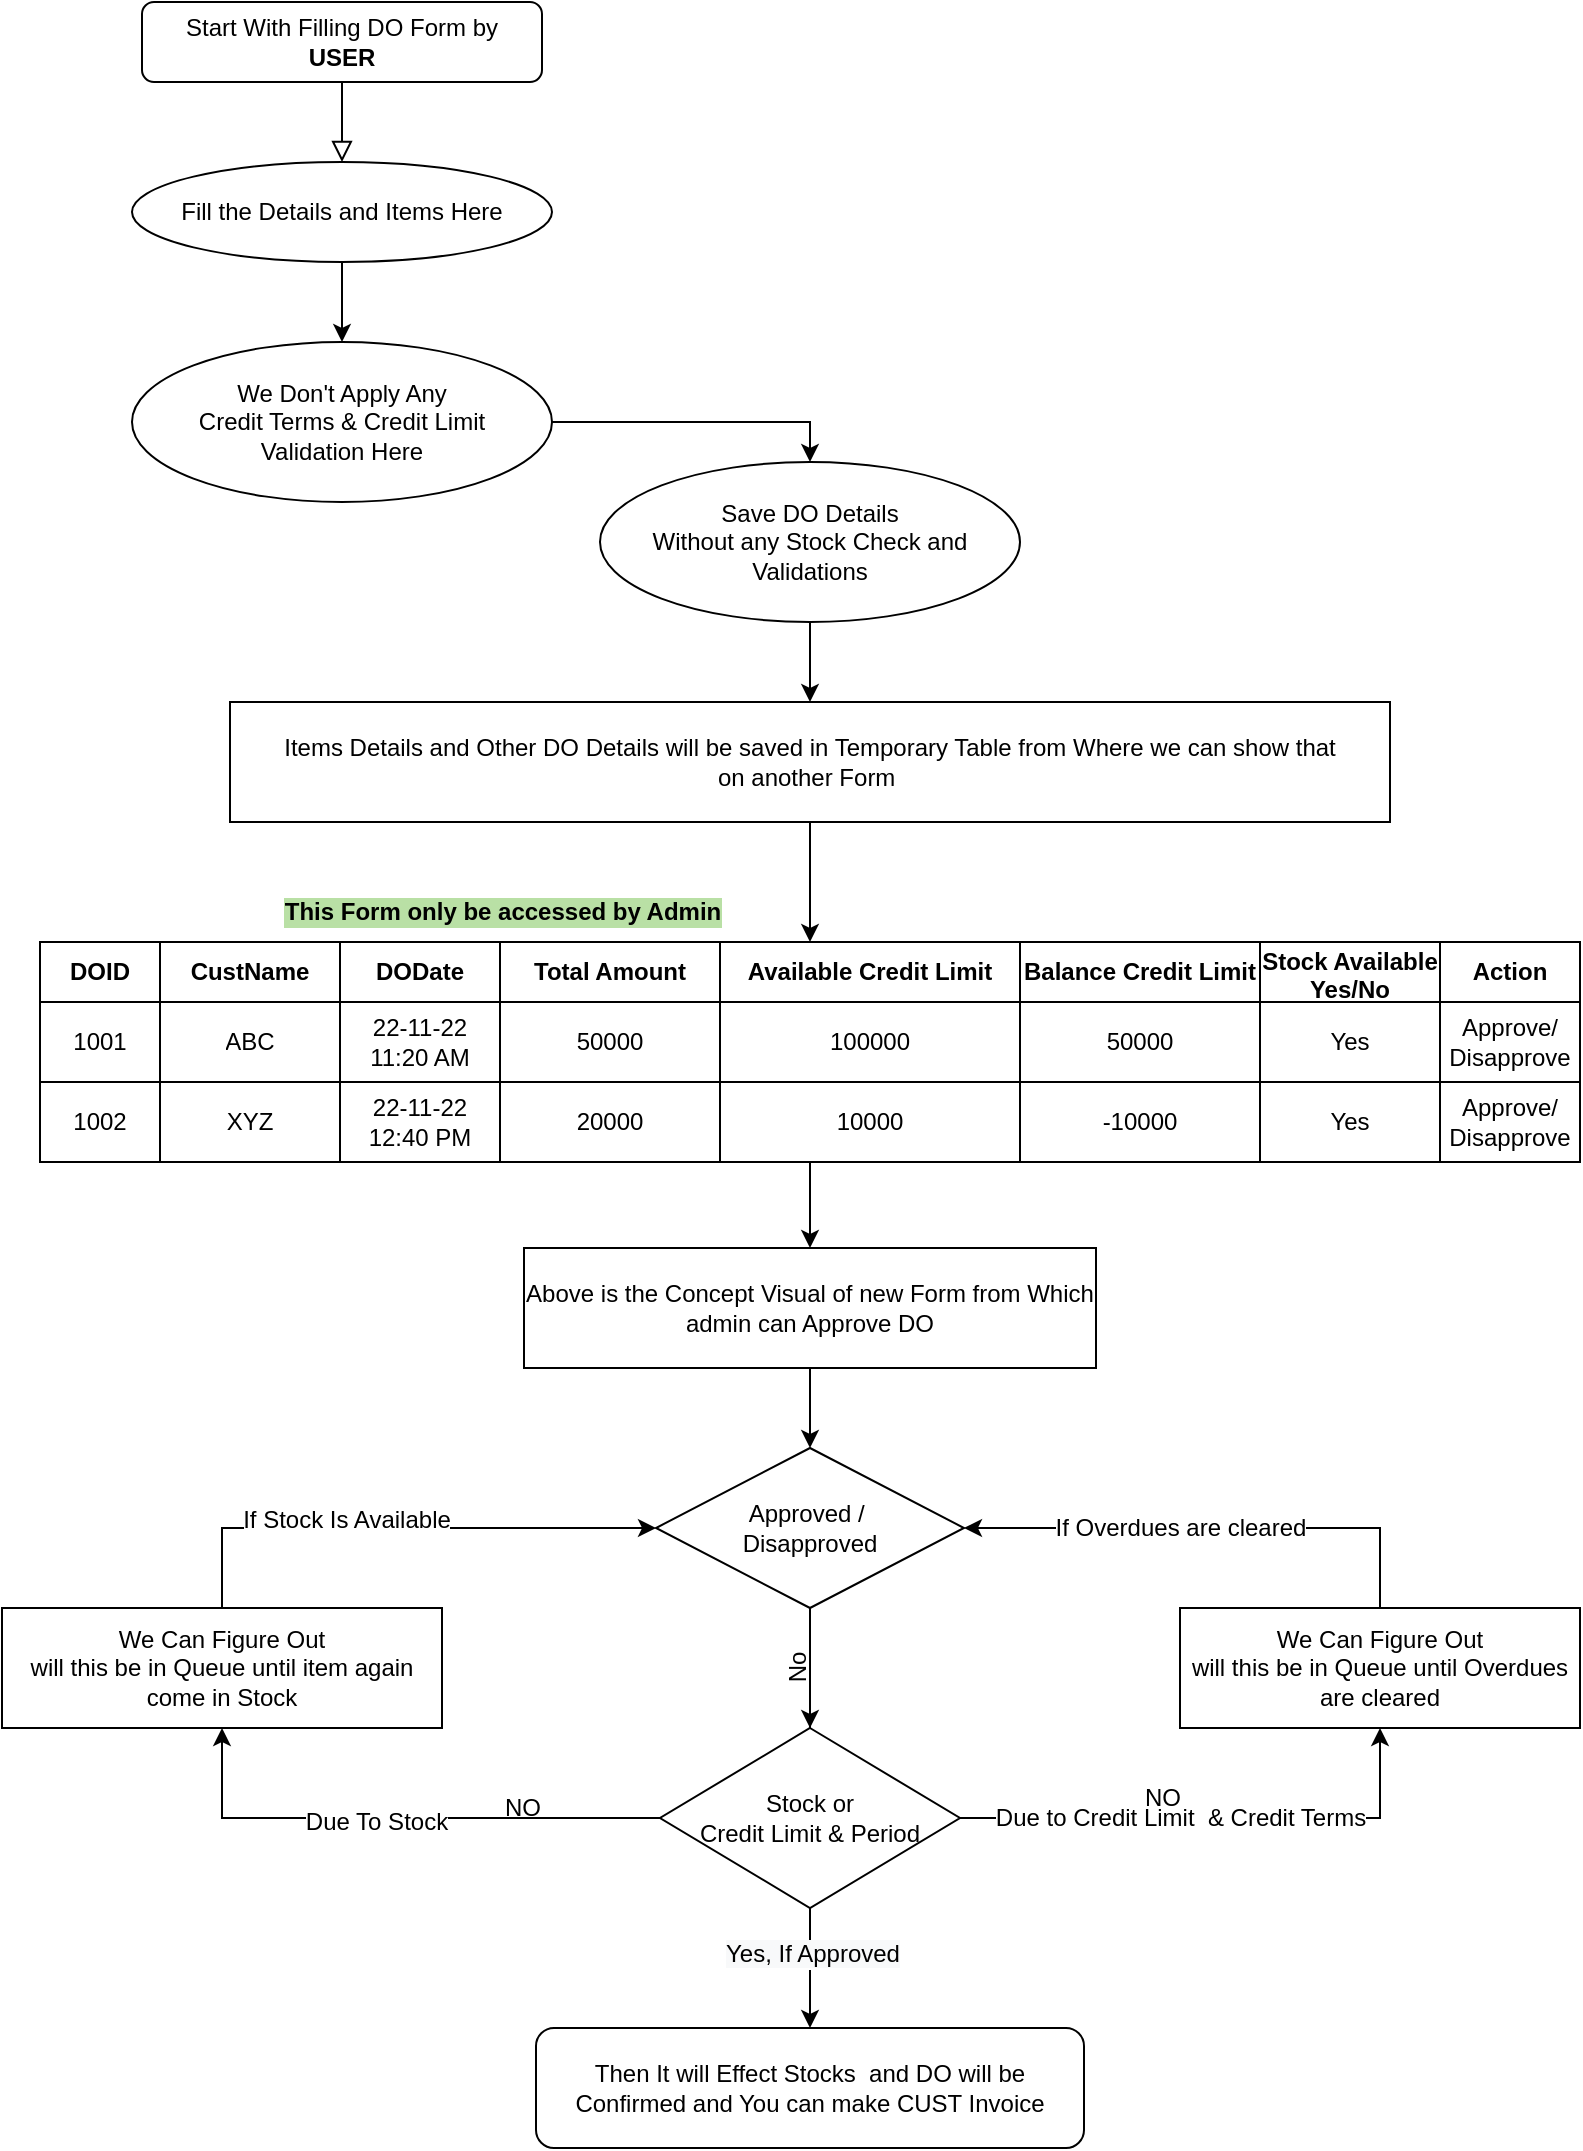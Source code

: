 <mxfile version="20.6.0" type="github">
  <diagram id="C5RBs43oDa-KdzZeNtuy" name="Page-1">
    <mxGraphModel dx="868" dy="460" grid="1" gridSize="10" guides="1" tooltips="1" connect="1" arrows="1" fold="1" page="1" pageScale="1" pageWidth="827" pageHeight="1169" math="0" shadow="0">
      <root>
        <mxCell id="WIyWlLk6GJQsqaUBKTNV-0" />
        <mxCell id="WIyWlLk6GJQsqaUBKTNV-1" parent="WIyWlLk6GJQsqaUBKTNV-0" />
        <mxCell id="WIyWlLk6GJQsqaUBKTNV-2" value="" style="rounded=0;html=1;jettySize=auto;orthogonalLoop=1;fontSize=11;endArrow=block;endFill=0;endSize=8;strokeWidth=1;shadow=0;labelBackgroundColor=none;edgeStyle=orthogonalEdgeStyle;entryX=0.5;entryY=0;entryDx=0;entryDy=0;" parent="WIyWlLk6GJQsqaUBKTNV-1" source="WIyWlLk6GJQsqaUBKTNV-3" target="dPiHLaE4yrhhuv18jYnp-0" edge="1">
          <mxGeometry relative="1" as="geometry">
            <mxPoint x="180" y="170" as="targetPoint" />
          </mxGeometry>
        </mxCell>
        <mxCell id="WIyWlLk6GJQsqaUBKTNV-3" value="Start With Filling DO Form by&lt;br&gt;&lt;b&gt;USER&lt;/b&gt;" style="rounded=1;whiteSpace=wrap;html=1;fontSize=12;glass=0;strokeWidth=1;shadow=0;" parent="WIyWlLk6GJQsqaUBKTNV-1" vertex="1">
          <mxGeometry x="80" y="80" width="200" height="40" as="geometry" />
        </mxCell>
        <mxCell id="dPiHLaE4yrhhuv18jYnp-2" value="" style="edgeStyle=orthogonalEdgeStyle;rounded=0;orthogonalLoop=1;jettySize=auto;html=1;" edge="1" parent="WIyWlLk6GJQsqaUBKTNV-1" source="dPiHLaE4yrhhuv18jYnp-0" target="dPiHLaE4yrhhuv18jYnp-1">
          <mxGeometry relative="1" as="geometry" />
        </mxCell>
        <mxCell id="dPiHLaE4yrhhuv18jYnp-0" value="Fill the Details and Items Here" style="ellipse;whiteSpace=wrap;html=1;" vertex="1" parent="WIyWlLk6GJQsqaUBKTNV-1">
          <mxGeometry x="75" y="160" width="210" height="50" as="geometry" />
        </mxCell>
        <mxCell id="dPiHLaE4yrhhuv18jYnp-5" value="" style="edgeStyle=orthogonalEdgeStyle;rounded=0;orthogonalLoop=1;jettySize=auto;html=1;" edge="1" parent="WIyWlLk6GJQsqaUBKTNV-1" source="dPiHLaE4yrhhuv18jYnp-1" target="dPiHLaE4yrhhuv18jYnp-4">
          <mxGeometry relative="1" as="geometry">
            <Array as="points">
              <mxPoint x="414" y="290" />
            </Array>
          </mxGeometry>
        </mxCell>
        <mxCell id="dPiHLaE4yrhhuv18jYnp-1" value="We Don&#39;t Apply Any&lt;br&gt;Credit Terms &amp;amp; Credit Limit&lt;br&gt;Validation Here" style="ellipse;whiteSpace=wrap;html=1;" vertex="1" parent="WIyWlLk6GJQsqaUBKTNV-1">
          <mxGeometry x="75" y="250" width="210" height="80" as="geometry" />
        </mxCell>
        <mxCell id="dPiHLaE4yrhhuv18jYnp-9" value="" style="edgeStyle=orthogonalEdgeStyle;rounded=0;orthogonalLoop=1;jettySize=auto;html=1;" edge="1" parent="WIyWlLk6GJQsqaUBKTNV-1" source="dPiHLaE4yrhhuv18jYnp-4" target="dPiHLaE4yrhhuv18jYnp-8">
          <mxGeometry relative="1" as="geometry" />
        </mxCell>
        <mxCell id="dPiHLaE4yrhhuv18jYnp-4" value="Save DO Details&lt;br&gt;Without any Stock Check and Validations" style="ellipse;whiteSpace=wrap;html=1;" vertex="1" parent="WIyWlLk6GJQsqaUBKTNV-1">
          <mxGeometry x="309" y="310" width="210" height="80" as="geometry" />
        </mxCell>
        <mxCell id="dPiHLaE4yrhhuv18jYnp-38" style="edgeStyle=orthogonalEdgeStyle;rounded=0;orthogonalLoop=1;jettySize=auto;html=1;exitX=0.5;exitY=1;exitDx=0;exitDy=0;entryX=0.5;entryY=0;entryDx=0;entryDy=0;" edge="1" parent="WIyWlLk6GJQsqaUBKTNV-1" source="dPiHLaE4yrhhuv18jYnp-8" target="dPiHLaE4yrhhuv18jYnp-10">
          <mxGeometry relative="1" as="geometry" />
        </mxCell>
        <mxCell id="dPiHLaE4yrhhuv18jYnp-8" value="Items Details and Other DO Details will be saved in Temporary Table from Where we can show that&lt;br&gt;on another Form&amp;nbsp;" style="whiteSpace=wrap;html=1;" vertex="1" parent="WIyWlLk6GJQsqaUBKTNV-1">
          <mxGeometry x="124" y="430" width="580" height="60" as="geometry" />
        </mxCell>
        <mxCell id="dPiHLaE4yrhhuv18jYnp-40" value="" style="edgeStyle=orthogonalEdgeStyle;rounded=0;orthogonalLoop=1;jettySize=auto;html=1;fontSize=12;fontColor=#000000;" edge="1" parent="WIyWlLk6GJQsqaUBKTNV-1" source="dPiHLaE4yrhhuv18jYnp-10" target="dPiHLaE4yrhhuv18jYnp-39">
          <mxGeometry relative="1" as="geometry" />
        </mxCell>
        <mxCell id="dPiHLaE4yrhhuv18jYnp-10" value="" style="shape=table;startSize=0;container=1;collapsible=0;childLayout=tableLayout;" vertex="1" parent="WIyWlLk6GJQsqaUBKTNV-1">
          <mxGeometry x="29" y="550" width="770" height="110" as="geometry" />
        </mxCell>
        <mxCell id="dPiHLaE4yrhhuv18jYnp-11" value="" style="shape=tableRow;horizontal=0;startSize=0;swimlaneHead=0;swimlaneBody=0;top=0;left=0;bottom=0;right=0;collapsible=0;dropTarget=0;fillColor=none;points=[[0,0.5],[1,0.5]];portConstraint=eastwest;" vertex="1" parent="dPiHLaE4yrhhuv18jYnp-10">
          <mxGeometry width="770" height="30" as="geometry" />
        </mxCell>
        <mxCell id="dPiHLaE4yrhhuv18jYnp-12" value="DOID" style="shape=partialRectangle;html=1;whiteSpace=wrap;connectable=0;overflow=hidden;fillColor=none;top=0;left=0;bottom=0;right=0;pointerEvents=1;fontStyle=1;fontSize=12;horizontal=1;labelBackgroundColor=none;fontColor=#000000;" vertex="1" parent="dPiHLaE4yrhhuv18jYnp-11">
          <mxGeometry width="60" height="30" as="geometry">
            <mxRectangle width="60" height="30" as="alternateBounds" />
          </mxGeometry>
        </mxCell>
        <mxCell id="dPiHLaE4yrhhuv18jYnp-13" value="CustName" style="shape=partialRectangle;html=1;whiteSpace=wrap;connectable=0;overflow=hidden;fillColor=none;top=0;left=0;bottom=0;right=0;pointerEvents=1;fontStyle=1;fontSize=12;horizontal=1;labelBackgroundColor=none;fontColor=#000000;" vertex="1" parent="dPiHLaE4yrhhuv18jYnp-11">
          <mxGeometry x="60" width="90" height="30" as="geometry">
            <mxRectangle width="90" height="30" as="alternateBounds" />
          </mxGeometry>
        </mxCell>
        <mxCell id="dPiHLaE4yrhhuv18jYnp-14" value="DODate" style="shape=partialRectangle;html=1;whiteSpace=wrap;connectable=0;overflow=hidden;fillColor=none;top=0;left=0;bottom=0;right=0;pointerEvents=1;fontStyle=1;fontSize=12;horizontal=1;labelBackgroundColor=none;fontColor=#000000;" vertex="1" parent="dPiHLaE4yrhhuv18jYnp-11">
          <mxGeometry x="150" width="80" height="30" as="geometry">
            <mxRectangle width="80" height="30" as="alternateBounds" />
          </mxGeometry>
        </mxCell>
        <mxCell id="dPiHLaE4yrhhuv18jYnp-15" value="Total Amount" style="shape=partialRectangle;html=1;whiteSpace=wrap;connectable=0;overflow=hidden;fillColor=none;top=0;left=0;bottom=0;right=0;pointerEvents=1;fontStyle=1;fontSize=12;horizontal=1;labelBackgroundColor=none;fontColor=#000000;" vertex="1" parent="dPiHLaE4yrhhuv18jYnp-11">
          <mxGeometry x="230" width="110" height="30" as="geometry">
            <mxRectangle width="110" height="30" as="alternateBounds" />
          </mxGeometry>
        </mxCell>
        <mxCell id="dPiHLaE4yrhhuv18jYnp-16" value="Available Credit Limit" style="shape=partialRectangle;html=1;whiteSpace=wrap;connectable=0;overflow=hidden;fillColor=none;top=0;left=0;bottom=0;right=0;pointerEvents=1;fontStyle=1;fontSize=12;horizontal=1;labelBackgroundColor=none;fontColor=#000000;" vertex="1" parent="dPiHLaE4yrhhuv18jYnp-11">
          <mxGeometry x="340" width="150" height="30" as="geometry">
            <mxRectangle width="150" height="30" as="alternateBounds" />
          </mxGeometry>
        </mxCell>
        <mxCell id="dPiHLaE4yrhhuv18jYnp-17" value="Balance Credit Limit" style="shape=partialRectangle;html=1;whiteSpace=wrap;connectable=0;overflow=hidden;fillColor=none;top=0;left=0;bottom=0;right=0;pointerEvents=1;fontStyle=1;fontSize=12;horizontal=1;labelBackgroundColor=none;fontColor=#000000;" vertex="1" parent="dPiHLaE4yrhhuv18jYnp-11">
          <mxGeometry x="490" width="120" height="30" as="geometry">
            <mxRectangle width="120" height="30" as="alternateBounds" />
          </mxGeometry>
        </mxCell>
        <mxCell id="dPiHLaE4yrhhuv18jYnp-18" value="Stock Available&lt;br&gt;Yes/No" style="shape=partialRectangle;html=1;whiteSpace=wrap;connectable=0;overflow=hidden;fillColor=none;top=0;left=0;bottom=0;right=0;pointerEvents=1;fontStyle=1;fontSize=12;horizontal=1;labelBackgroundColor=none;fontColor=#000000;" vertex="1" parent="dPiHLaE4yrhhuv18jYnp-11">
          <mxGeometry x="610" width="90" height="30" as="geometry">
            <mxRectangle width="90" height="30" as="alternateBounds" />
          </mxGeometry>
        </mxCell>
        <mxCell id="dPiHLaE4yrhhuv18jYnp-19" value="Action" style="shape=partialRectangle;html=1;whiteSpace=wrap;connectable=0;overflow=hidden;fillColor=none;top=0;left=0;bottom=0;right=0;pointerEvents=1;fontStyle=1;fontSize=12;horizontal=1;labelBackgroundColor=none;fontColor=#000000;" vertex="1" parent="dPiHLaE4yrhhuv18jYnp-11">
          <mxGeometry x="700" width="70" height="30" as="geometry">
            <mxRectangle width="70" height="30" as="alternateBounds" />
          </mxGeometry>
        </mxCell>
        <mxCell id="dPiHLaE4yrhhuv18jYnp-20" value="" style="shape=tableRow;horizontal=0;startSize=0;swimlaneHead=0;swimlaneBody=0;top=0;left=0;bottom=0;right=0;collapsible=0;dropTarget=0;fillColor=none;points=[[0,0.5],[1,0.5]];portConstraint=eastwest;" vertex="1" parent="dPiHLaE4yrhhuv18jYnp-10">
          <mxGeometry y="30" width="770" height="40" as="geometry" />
        </mxCell>
        <mxCell id="dPiHLaE4yrhhuv18jYnp-21" value="1001" style="shape=partialRectangle;html=1;whiteSpace=wrap;connectable=0;overflow=hidden;fillColor=none;top=0;left=0;bottom=0;right=0;pointerEvents=1;" vertex="1" parent="dPiHLaE4yrhhuv18jYnp-20">
          <mxGeometry width="60" height="40" as="geometry">
            <mxRectangle width="60" height="40" as="alternateBounds" />
          </mxGeometry>
        </mxCell>
        <mxCell id="dPiHLaE4yrhhuv18jYnp-22" value="ABC" style="shape=partialRectangle;html=1;whiteSpace=wrap;connectable=0;overflow=hidden;fillColor=none;top=0;left=0;bottom=0;right=0;pointerEvents=1;" vertex="1" parent="dPiHLaE4yrhhuv18jYnp-20">
          <mxGeometry x="60" width="90" height="40" as="geometry">
            <mxRectangle width="90" height="40" as="alternateBounds" />
          </mxGeometry>
        </mxCell>
        <mxCell id="dPiHLaE4yrhhuv18jYnp-23" value="22-11-22 11:20 AM" style="shape=partialRectangle;html=1;whiteSpace=wrap;connectable=0;overflow=hidden;fillColor=none;top=0;left=0;bottom=0;right=0;pointerEvents=1;" vertex="1" parent="dPiHLaE4yrhhuv18jYnp-20">
          <mxGeometry x="150" width="80" height="40" as="geometry">
            <mxRectangle width="80" height="40" as="alternateBounds" />
          </mxGeometry>
        </mxCell>
        <mxCell id="dPiHLaE4yrhhuv18jYnp-24" value="50000" style="shape=partialRectangle;html=1;whiteSpace=wrap;connectable=0;overflow=hidden;fillColor=none;top=0;left=0;bottom=0;right=0;pointerEvents=1;" vertex="1" parent="dPiHLaE4yrhhuv18jYnp-20">
          <mxGeometry x="230" width="110" height="40" as="geometry">
            <mxRectangle width="110" height="40" as="alternateBounds" />
          </mxGeometry>
        </mxCell>
        <mxCell id="dPiHLaE4yrhhuv18jYnp-25" value="100000" style="shape=partialRectangle;html=1;whiteSpace=wrap;connectable=0;overflow=hidden;fillColor=none;top=0;left=0;bottom=0;right=0;pointerEvents=1;" vertex="1" parent="dPiHLaE4yrhhuv18jYnp-20">
          <mxGeometry x="340" width="150" height="40" as="geometry">
            <mxRectangle width="150" height="40" as="alternateBounds" />
          </mxGeometry>
        </mxCell>
        <mxCell id="dPiHLaE4yrhhuv18jYnp-26" value="50000" style="shape=partialRectangle;html=1;whiteSpace=wrap;connectable=0;overflow=hidden;fillColor=none;top=0;left=0;bottom=0;right=0;pointerEvents=1;" vertex="1" parent="dPiHLaE4yrhhuv18jYnp-20">
          <mxGeometry x="490" width="120" height="40" as="geometry">
            <mxRectangle width="120" height="40" as="alternateBounds" />
          </mxGeometry>
        </mxCell>
        <mxCell id="dPiHLaE4yrhhuv18jYnp-27" value="Yes" style="shape=partialRectangle;html=1;whiteSpace=wrap;connectable=0;overflow=hidden;fillColor=none;top=0;left=0;bottom=0;right=0;pointerEvents=1;" vertex="1" parent="dPiHLaE4yrhhuv18jYnp-20">
          <mxGeometry x="610" width="90" height="40" as="geometry">
            <mxRectangle width="90" height="40" as="alternateBounds" />
          </mxGeometry>
        </mxCell>
        <mxCell id="dPiHLaE4yrhhuv18jYnp-28" value="Approve/&lt;br&gt;Disapprove" style="shape=partialRectangle;html=1;whiteSpace=wrap;connectable=0;overflow=hidden;fillColor=none;top=0;left=0;bottom=0;right=0;pointerEvents=1;" vertex="1" parent="dPiHLaE4yrhhuv18jYnp-20">
          <mxGeometry x="700" width="70" height="40" as="geometry">
            <mxRectangle width="70" height="40" as="alternateBounds" />
          </mxGeometry>
        </mxCell>
        <mxCell id="dPiHLaE4yrhhuv18jYnp-29" value="" style="shape=tableRow;horizontal=0;startSize=0;swimlaneHead=0;swimlaneBody=0;top=0;left=0;bottom=0;right=0;collapsible=0;dropTarget=0;fillColor=none;points=[[0,0.5],[1,0.5]];portConstraint=eastwest;" vertex="1" parent="dPiHLaE4yrhhuv18jYnp-10">
          <mxGeometry y="70" width="770" height="40" as="geometry" />
        </mxCell>
        <mxCell id="dPiHLaE4yrhhuv18jYnp-30" value="1002" style="shape=partialRectangle;html=1;whiteSpace=wrap;connectable=0;overflow=hidden;fillColor=none;top=0;left=0;bottom=0;right=0;pointerEvents=1;" vertex="1" parent="dPiHLaE4yrhhuv18jYnp-29">
          <mxGeometry width="60" height="40" as="geometry">
            <mxRectangle width="60" height="40" as="alternateBounds" />
          </mxGeometry>
        </mxCell>
        <mxCell id="dPiHLaE4yrhhuv18jYnp-31" value="XYZ" style="shape=partialRectangle;html=1;whiteSpace=wrap;connectable=0;overflow=hidden;fillColor=none;top=0;left=0;bottom=0;right=0;pointerEvents=1;" vertex="1" parent="dPiHLaE4yrhhuv18jYnp-29">
          <mxGeometry x="60" width="90" height="40" as="geometry">
            <mxRectangle width="90" height="40" as="alternateBounds" />
          </mxGeometry>
        </mxCell>
        <mxCell id="dPiHLaE4yrhhuv18jYnp-32" value="22-11-22&lt;br&gt;12:40 PM" style="shape=partialRectangle;html=1;whiteSpace=wrap;connectable=0;overflow=hidden;fillColor=none;top=0;left=0;bottom=0;right=0;pointerEvents=1;" vertex="1" parent="dPiHLaE4yrhhuv18jYnp-29">
          <mxGeometry x="150" width="80" height="40" as="geometry">
            <mxRectangle width="80" height="40" as="alternateBounds" />
          </mxGeometry>
        </mxCell>
        <mxCell id="dPiHLaE4yrhhuv18jYnp-33" value="20000" style="shape=partialRectangle;html=1;whiteSpace=wrap;connectable=0;overflow=hidden;fillColor=none;top=0;left=0;bottom=0;right=0;pointerEvents=1;" vertex="1" parent="dPiHLaE4yrhhuv18jYnp-29">
          <mxGeometry x="230" width="110" height="40" as="geometry">
            <mxRectangle width="110" height="40" as="alternateBounds" />
          </mxGeometry>
        </mxCell>
        <mxCell id="dPiHLaE4yrhhuv18jYnp-34" value="10000" style="shape=partialRectangle;html=1;whiteSpace=wrap;connectable=0;overflow=hidden;fillColor=none;top=0;left=0;bottom=0;right=0;pointerEvents=1;" vertex="1" parent="dPiHLaE4yrhhuv18jYnp-29">
          <mxGeometry x="340" width="150" height="40" as="geometry">
            <mxRectangle width="150" height="40" as="alternateBounds" />
          </mxGeometry>
        </mxCell>
        <mxCell id="dPiHLaE4yrhhuv18jYnp-35" value="-10000" style="shape=partialRectangle;html=1;whiteSpace=wrap;connectable=0;overflow=hidden;fillColor=none;top=0;left=0;bottom=0;right=0;pointerEvents=1;" vertex="1" parent="dPiHLaE4yrhhuv18jYnp-29">
          <mxGeometry x="490" width="120" height="40" as="geometry">
            <mxRectangle width="120" height="40" as="alternateBounds" />
          </mxGeometry>
        </mxCell>
        <mxCell id="dPiHLaE4yrhhuv18jYnp-36" value="Yes" style="shape=partialRectangle;html=1;whiteSpace=wrap;connectable=0;overflow=hidden;fillColor=none;top=0;left=0;bottom=0;right=0;pointerEvents=1;" vertex="1" parent="dPiHLaE4yrhhuv18jYnp-29">
          <mxGeometry x="610" width="90" height="40" as="geometry">
            <mxRectangle width="90" height="40" as="alternateBounds" />
          </mxGeometry>
        </mxCell>
        <mxCell id="dPiHLaE4yrhhuv18jYnp-37" value="Approve/&lt;br&gt;Disapprove" style="shape=partialRectangle;html=1;whiteSpace=wrap;connectable=0;overflow=hidden;fillColor=none;top=0;left=0;bottom=0;right=0;pointerEvents=1;" vertex="1" parent="dPiHLaE4yrhhuv18jYnp-29">
          <mxGeometry x="700" width="70" height="40" as="geometry">
            <mxRectangle width="70" height="40" as="alternateBounds" />
          </mxGeometry>
        </mxCell>
        <mxCell id="dPiHLaE4yrhhuv18jYnp-45" value="" style="edgeStyle=orthogonalEdgeStyle;rounded=0;orthogonalLoop=1;jettySize=auto;html=1;fontSize=12;fontColor=#000000;" edge="1" parent="WIyWlLk6GJQsqaUBKTNV-1" source="dPiHLaE4yrhhuv18jYnp-39" target="dPiHLaE4yrhhuv18jYnp-44">
          <mxGeometry relative="1" as="geometry" />
        </mxCell>
        <mxCell id="dPiHLaE4yrhhuv18jYnp-39" value="Above is the Concept Visual of new Form from Which admin can Approve DO" style="whiteSpace=wrap;html=1;startSize=0;" vertex="1" parent="WIyWlLk6GJQsqaUBKTNV-1">
          <mxGeometry x="271" y="703" width="286" height="60" as="geometry" />
        </mxCell>
        <mxCell id="dPiHLaE4yrhhuv18jYnp-55" value="" style="edgeStyle=orthogonalEdgeStyle;rounded=0;orthogonalLoop=1;jettySize=auto;html=1;fontSize=12;fontColor=#000000;exitX=0.5;exitY=1;exitDx=0;exitDy=0;" edge="1" parent="WIyWlLk6GJQsqaUBKTNV-1" source="dPiHLaE4yrhhuv18jYnp-44" target="dPiHLaE4yrhhuv18jYnp-54">
          <mxGeometry relative="1" as="geometry" />
        </mxCell>
        <mxCell id="dPiHLaE4yrhhuv18jYnp-64" value="" style="edgeStyle=orthogonalEdgeStyle;rounded=0;orthogonalLoop=1;jettySize=auto;html=1;fontSize=12;fontColor=#000000;exitX=1;exitY=0.5;exitDx=0;exitDy=0;entryX=0.5;entryY=1;entryDx=0;entryDy=0;" edge="1" parent="WIyWlLk6GJQsqaUBKTNV-1" source="dPiHLaE4yrhhuv18jYnp-54" target="dPiHLaE4yrhhuv18jYnp-63">
          <mxGeometry relative="1" as="geometry" />
        </mxCell>
        <mxCell id="dPiHLaE4yrhhuv18jYnp-66" value="Due to Credit Limit&amp;nbsp; &amp;amp; Credit Terms" style="edgeLabel;html=1;align=center;verticalAlign=middle;resizable=0;points=[];fontSize=12;fontColor=#000000;" vertex="1" connectable="0" parent="dPiHLaE4yrhhuv18jYnp-64">
          <mxGeometry x="-0.012" y="2" relative="1" as="geometry">
            <mxPoint x="-16" y="2" as="offset" />
          </mxGeometry>
        </mxCell>
        <mxCell id="dPiHLaE4yrhhuv18jYnp-70" style="edgeStyle=orthogonalEdgeStyle;rounded=0;orthogonalLoop=1;jettySize=auto;html=1;exitX=0.5;exitY=1;exitDx=0;exitDy=0;fontSize=12;fontColor=#000000;entryX=0.5;entryY=0;entryDx=0;entryDy=0;" edge="1" parent="WIyWlLk6GJQsqaUBKTNV-1" source="dPiHLaE4yrhhuv18jYnp-44" target="dPiHLaE4yrhhuv18jYnp-71">
          <mxGeometry relative="1" as="geometry">
            <mxPoint x="414" y="1093" as="targetPoint" />
          </mxGeometry>
        </mxCell>
        <mxCell id="dPiHLaE4yrhhuv18jYnp-73" value="&lt;span style=&quot;background-color: rgb(248, 249, 250);&quot;&gt;Yes, If Approved&lt;/span&gt;" style="edgeLabel;html=1;align=center;verticalAlign=middle;resizable=0;points=[];fontSize=12;fontColor=#000000;" vertex="1" connectable="0" parent="dPiHLaE4yrhhuv18jYnp-70">
          <mxGeometry x="0.648" y="1" relative="1" as="geometry">
            <mxPoint as="offset" />
          </mxGeometry>
        </mxCell>
        <mxCell id="dPiHLaE4yrhhuv18jYnp-44" value="Approved /&amp;nbsp;&lt;br&gt;Disapproved" style="rhombus;whiteSpace=wrap;html=1;startSize=0;" vertex="1" parent="WIyWlLk6GJQsqaUBKTNV-1">
          <mxGeometry x="337" y="803" width="154" height="80" as="geometry" />
        </mxCell>
        <mxCell id="dPiHLaE4yrhhuv18jYnp-51" style="edgeStyle=orthogonalEdgeStyle;rounded=0;orthogonalLoop=1;jettySize=auto;html=1;exitX=0;exitY=0.5;exitDx=0;exitDy=0;entryX=0.5;entryY=1;entryDx=0;entryDy=0;fontSize=12;fontColor=#000000;" edge="1" parent="WIyWlLk6GJQsqaUBKTNV-1" source="dPiHLaE4yrhhuv18jYnp-54" target="dPiHLaE4yrhhuv18jYnp-50">
          <mxGeometry relative="1" as="geometry">
            <mxPoint x="150" y="953" as="sourcePoint" />
          </mxGeometry>
        </mxCell>
        <mxCell id="dPiHLaE4yrhhuv18jYnp-57" value="Due To Stock" style="edgeLabel;html=1;align=center;verticalAlign=middle;resizable=0;points=[];fontSize=12;fontColor=#000000;" vertex="1" connectable="0" parent="dPiHLaE4yrhhuv18jYnp-51">
          <mxGeometry x="0.074" y="2" relative="1" as="geometry">
            <mxPoint as="offset" />
          </mxGeometry>
        </mxCell>
        <mxCell id="dPiHLaE4yrhhuv18jYnp-59" style="edgeStyle=orthogonalEdgeStyle;rounded=0;orthogonalLoop=1;jettySize=auto;html=1;entryX=0;entryY=0.5;entryDx=0;entryDy=0;fontSize=12;fontColor=#000000;exitX=0.5;exitY=0;exitDx=0;exitDy=0;" edge="1" parent="WIyWlLk6GJQsqaUBKTNV-1" source="dPiHLaE4yrhhuv18jYnp-50" target="dPiHLaE4yrhhuv18jYnp-44">
          <mxGeometry relative="1" as="geometry" />
        </mxCell>
        <mxCell id="dPiHLaE4yrhhuv18jYnp-60" value="If Stock Is Available" style="edgeLabel;html=1;align=center;verticalAlign=middle;resizable=0;points=[];fontSize=12;fontColor=#000000;" vertex="1" connectable="0" parent="dPiHLaE4yrhhuv18jYnp-59">
          <mxGeometry x="-0.206" y="4" relative="1" as="geometry">
            <mxPoint as="offset" />
          </mxGeometry>
        </mxCell>
        <mxCell id="dPiHLaE4yrhhuv18jYnp-50" value="We Can Figure Out&lt;br&gt;will this be in Queue until item again come in Stock" style="whiteSpace=wrap;html=1;startSize=0;" vertex="1" parent="WIyWlLk6GJQsqaUBKTNV-1">
          <mxGeometry x="10" y="883" width="220" height="60" as="geometry" />
        </mxCell>
        <mxCell id="dPiHLaE4yrhhuv18jYnp-54" value="Stock or &lt;br&gt;Credit Limit &amp;amp; Period" style="rhombus;whiteSpace=wrap;html=1;startSize=0;" vertex="1" parent="WIyWlLk6GJQsqaUBKTNV-1">
          <mxGeometry x="339" y="943" width="150" height="90" as="geometry" />
        </mxCell>
        <mxCell id="dPiHLaE4yrhhuv18jYnp-58" value="NO" style="text;html=1;align=center;verticalAlign=middle;resizable=0;points=[];autosize=1;strokeColor=none;fillColor=none;fontSize=12;fontColor=#000000;" vertex="1" parent="WIyWlLk6GJQsqaUBKTNV-1">
          <mxGeometry x="250" y="968" width="40" height="30" as="geometry" />
        </mxCell>
        <mxCell id="dPiHLaE4yrhhuv18jYnp-61" value="No" style="text;html=1;align=center;verticalAlign=middle;resizable=0;points=[];autosize=1;strokeColor=none;fillColor=none;fontSize=12;fontColor=#000000;horizontal=0;" vertex="1" parent="WIyWlLk6GJQsqaUBKTNV-1">
          <mxGeometry x="388" y="898" width="40" height="30" as="geometry" />
        </mxCell>
        <mxCell id="dPiHLaE4yrhhuv18jYnp-67" style="edgeStyle=orthogonalEdgeStyle;rounded=0;orthogonalLoop=1;jettySize=auto;html=1;entryX=1;entryY=0.5;entryDx=0;entryDy=0;fontSize=12;fontColor=#000000;exitX=0.5;exitY=0;exitDx=0;exitDy=0;" edge="1" parent="WIyWlLk6GJQsqaUBKTNV-1" source="dPiHLaE4yrhhuv18jYnp-63" target="dPiHLaE4yrhhuv18jYnp-44">
          <mxGeometry relative="1" as="geometry" />
        </mxCell>
        <mxCell id="dPiHLaE4yrhhuv18jYnp-68" value="If Overdues are cleared" style="edgeLabel;html=1;align=center;verticalAlign=middle;resizable=0;points=[];fontSize=12;fontColor=#000000;" vertex="1" connectable="0" parent="dPiHLaE4yrhhuv18jYnp-67">
          <mxGeometry x="0.347" y="-1" relative="1" as="geometry">
            <mxPoint x="27" y="1" as="offset" />
          </mxGeometry>
        </mxCell>
        <mxCell id="dPiHLaE4yrhhuv18jYnp-63" value="We Can Figure Out&lt;br&gt;will this be in Queue until Overdues are cleared" style="whiteSpace=wrap;html=1;startSize=0;" vertex="1" parent="WIyWlLk6GJQsqaUBKTNV-1">
          <mxGeometry x="599" y="883" width="200" height="60" as="geometry" />
        </mxCell>
        <mxCell id="dPiHLaE4yrhhuv18jYnp-65" value="NO" style="text;html=1;align=center;verticalAlign=middle;resizable=0;points=[];autosize=1;strokeColor=none;fillColor=none;fontSize=12;fontColor=#000000;" vertex="1" parent="WIyWlLk6GJQsqaUBKTNV-1">
          <mxGeometry x="570" y="963" width="40" height="30" as="geometry" />
        </mxCell>
        <mxCell id="dPiHLaE4yrhhuv18jYnp-71" value="Then It will Effect Stocks&amp;nbsp; and DO will be Confirmed and You can make CUST Invoice" style="rounded=1;whiteSpace=wrap;html=1;labelBackgroundColor=none;fontSize=12;fontColor=#000000;" vertex="1" parent="WIyWlLk6GJQsqaUBKTNV-1">
          <mxGeometry x="277" y="1093" width="274" height="60" as="geometry" />
        </mxCell>
        <mxCell id="dPiHLaE4yrhhuv18jYnp-74" value="&lt;b&gt;This Form only be accessed by Admin&lt;/b&gt;" style="text;html=1;align=center;verticalAlign=middle;resizable=0;points=[];autosize=1;strokeColor=none;fillColor=none;fontSize=12;fontColor=#000000;labelBackgroundColor=#B9E0A5;" vertex="1" parent="WIyWlLk6GJQsqaUBKTNV-1">
          <mxGeometry x="140" y="520" width="240" height="30" as="geometry" />
        </mxCell>
      </root>
    </mxGraphModel>
  </diagram>
</mxfile>
